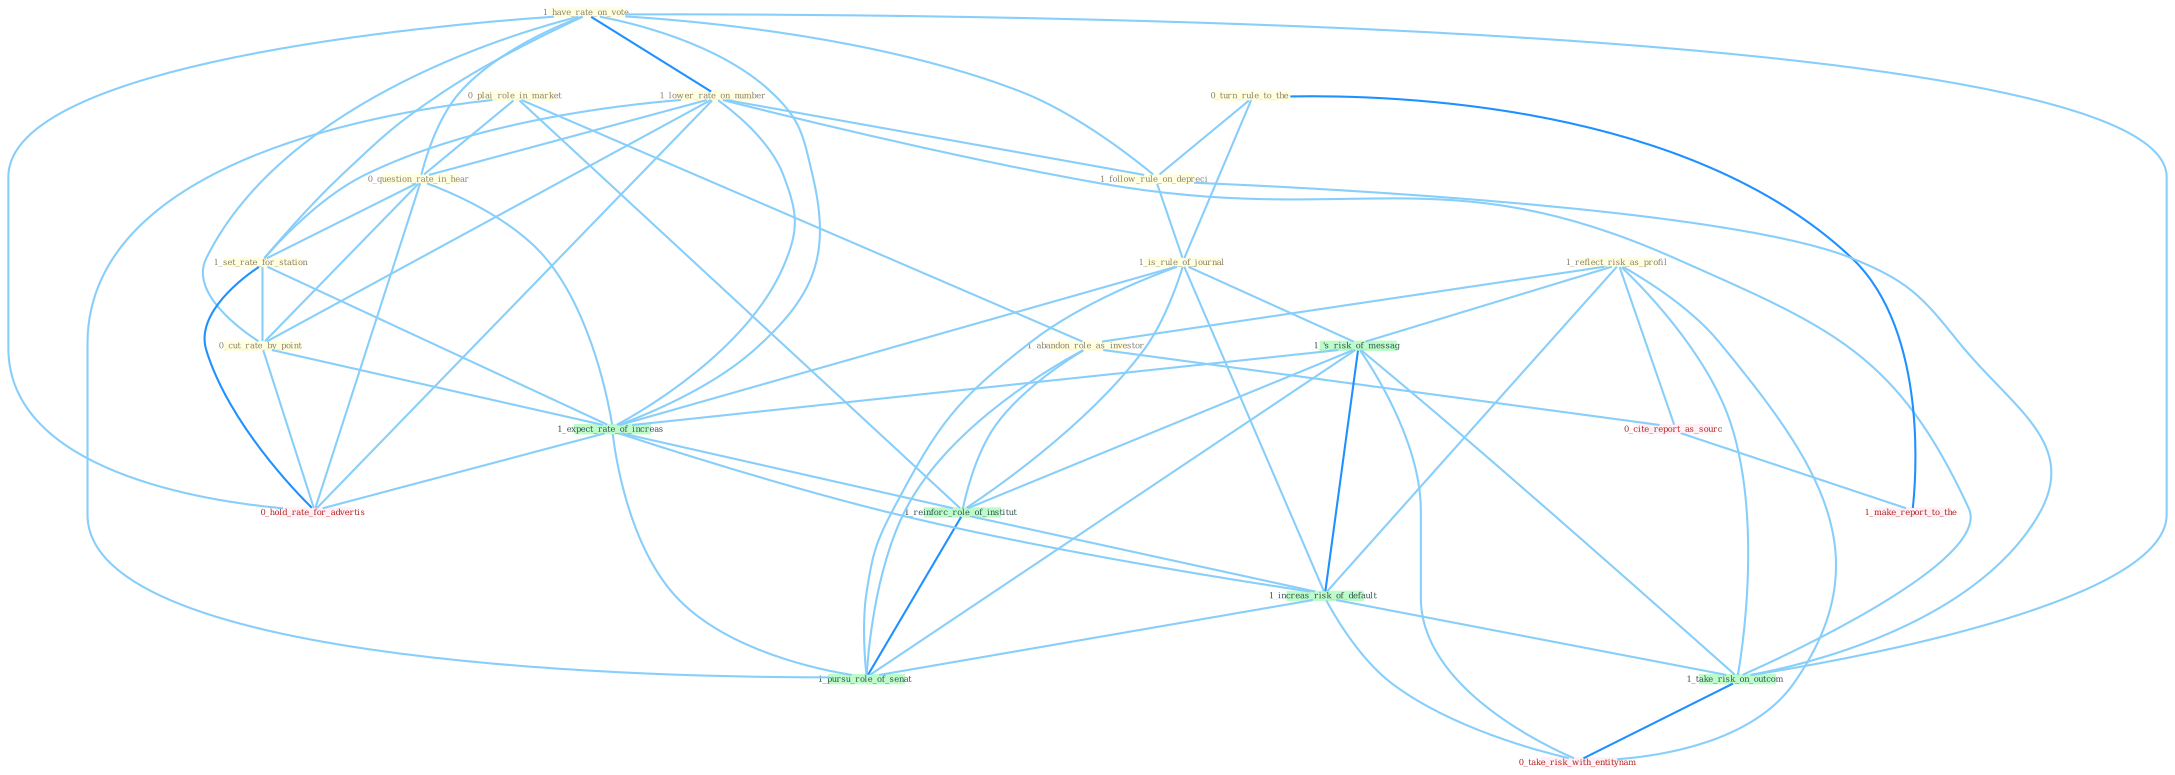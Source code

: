 Graph G{ 
    node
    [shape=polygon,style=filled,width=.5,height=.06,color="#BDFCC9",fixedsize=true,fontsize=4,
    fontcolor="#2f4f4f"];
    {node
    [color="#ffffe0", fontcolor="#8b7d6b"] "0_plai_role_in_market " "1_have_rate_on_vote " "1_reflect_risk_as_profil " "1_lower_rate_on_number " "0_question_rate_in_hear " "0_turn_rule_to_the " "1_set_rate_for_station " "1_follow_rule_on_depreci " "1_abandon_role_as_investor " "1_is_rule_of_journal " "0_cut_rate_by_point "}
{node [color="#fff0f5", fontcolor="#b22222"] "0_cite_report_as_sourc " "1_make_report_to_the " "0_take_risk_with_entitynam " "0_hold_rate_for_advertis "}
edge [color="#B0E2FF"];

	"0_plai_role_in_market " -- "0_question_rate_in_hear " [w="1", color="#87cefa" ];
	"0_plai_role_in_market " -- "1_abandon_role_as_investor " [w="1", color="#87cefa" ];
	"0_plai_role_in_market " -- "1_reinforc_role_of_institut " [w="1", color="#87cefa" ];
	"0_plai_role_in_market " -- "1_pursu_role_of_senat " [w="1", color="#87cefa" ];
	"1_have_rate_on_vote " -- "1_lower_rate_on_number " [w="2", color="#1e90ff" , len=0.8];
	"1_have_rate_on_vote " -- "0_question_rate_in_hear " [w="1", color="#87cefa" ];
	"1_have_rate_on_vote " -- "1_set_rate_for_station " [w="1", color="#87cefa" ];
	"1_have_rate_on_vote " -- "1_follow_rule_on_depreci " [w="1", color="#87cefa" ];
	"1_have_rate_on_vote " -- "0_cut_rate_by_point " [w="1", color="#87cefa" ];
	"1_have_rate_on_vote " -- "1_expect_rate_of_increas " [w="1", color="#87cefa" ];
	"1_have_rate_on_vote " -- "1_take_risk_on_outcom " [w="1", color="#87cefa" ];
	"1_have_rate_on_vote " -- "0_hold_rate_for_advertis " [w="1", color="#87cefa" ];
	"1_reflect_risk_as_profil " -- "1_abandon_role_as_investor " [w="1", color="#87cefa" ];
	"1_reflect_risk_as_profil " -- "1_'s_risk_of_messag " [w="1", color="#87cefa" ];
	"1_reflect_risk_as_profil " -- "1_increas_risk_of_default " [w="1", color="#87cefa" ];
	"1_reflect_risk_as_profil " -- "1_take_risk_on_outcom " [w="1", color="#87cefa" ];
	"1_reflect_risk_as_profil " -- "0_cite_report_as_sourc " [w="1", color="#87cefa" ];
	"1_reflect_risk_as_profil " -- "0_take_risk_with_entitynam " [w="1", color="#87cefa" ];
	"1_lower_rate_on_number " -- "0_question_rate_in_hear " [w="1", color="#87cefa" ];
	"1_lower_rate_on_number " -- "1_set_rate_for_station " [w="1", color="#87cefa" ];
	"1_lower_rate_on_number " -- "1_follow_rule_on_depreci " [w="1", color="#87cefa" ];
	"1_lower_rate_on_number " -- "0_cut_rate_by_point " [w="1", color="#87cefa" ];
	"1_lower_rate_on_number " -- "1_expect_rate_of_increas " [w="1", color="#87cefa" ];
	"1_lower_rate_on_number " -- "1_take_risk_on_outcom " [w="1", color="#87cefa" ];
	"1_lower_rate_on_number " -- "0_hold_rate_for_advertis " [w="1", color="#87cefa" ];
	"0_question_rate_in_hear " -- "1_set_rate_for_station " [w="1", color="#87cefa" ];
	"0_question_rate_in_hear " -- "0_cut_rate_by_point " [w="1", color="#87cefa" ];
	"0_question_rate_in_hear " -- "1_expect_rate_of_increas " [w="1", color="#87cefa" ];
	"0_question_rate_in_hear " -- "0_hold_rate_for_advertis " [w="1", color="#87cefa" ];
	"0_turn_rule_to_the " -- "1_follow_rule_on_depreci " [w="1", color="#87cefa" ];
	"0_turn_rule_to_the " -- "1_is_rule_of_journal " [w="1", color="#87cefa" ];
	"0_turn_rule_to_the " -- "1_make_report_to_the " [w="2", color="#1e90ff" , len=0.8];
	"1_set_rate_for_station " -- "0_cut_rate_by_point " [w="1", color="#87cefa" ];
	"1_set_rate_for_station " -- "1_expect_rate_of_increas " [w="1", color="#87cefa" ];
	"1_set_rate_for_station " -- "0_hold_rate_for_advertis " [w="2", color="#1e90ff" , len=0.8];
	"1_follow_rule_on_depreci " -- "1_is_rule_of_journal " [w="1", color="#87cefa" ];
	"1_follow_rule_on_depreci " -- "1_take_risk_on_outcom " [w="1", color="#87cefa" ];
	"1_abandon_role_as_investor " -- "1_reinforc_role_of_institut " [w="1", color="#87cefa" ];
	"1_abandon_role_as_investor " -- "0_cite_report_as_sourc " [w="1", color="#87cefa" ];
	"1_abandon_role_as_investor " -- "1_pursu_role_of_senat " [w="1", color="#87cefa" ];
	"1_is_rule_of_journal " -- "1_'s_risk_of_messag " [w="1", color="#87cefa" ];
	"1_is_rule_of_journal " -- "1_expect_rate_of_increas " [w="1", color="#87cefa" ];
	"1_is_rule_of_journal " -- "1_reinforc_role_of_institut " [w="1", color="#87cefa" ];
	"1_is_rule_of_journal " -- "1_increas_risk_of_default " [w="1", color="#87cefa" ];
	"1_is_rule_of_journal " -- "1_pursu_role_of_senat " [w="1", color="#87cefa" ];
	"0_cut_rate_by_point " -- "1_expect_rate_of_increas " [w="1", color="#87cefa" ];
	"0_cut_rate_by_point " -- "0_hold_rate_for_advertis " [w="1", color="#87cefa" ];
	"1_'s_risk_of_messag " -- "1_expect_rate_of_increas " [w="1", color="#87cefa" ];
	"1_'s_risk_of_messag " -- "1_reinforc_role_of_institut " [w="1", color="#87cefa" ];
	"1_'s_risk_of_messag " -- "1_increas_risk_of_default " [w="2", color="#1e90ff" , len=0.8];
	"1_'s_risk_of_messag " -- "1_take_risk_on_outcom " [w="1", color="#87cefa" ];
	"1_'s_risk_of_messag " -- "1_pursu_role_of_senat " [w="1", color="#87cefa" ];
	"1_'s_risk_of_messag " -- "0_take_risk_with_entitynam " [w="1", color="#87cefa" ];
	"1_expect_rate_of_increas " -- "1_reinforc_role_of_institut " [w="1", color="#87cefa" ];
	"1_expect_rate_of_increas " -- "1_increas_risk_of_default " [w="1", color="#87cefa" ];
	"1_expect_rate_of_increas " -- "1_pursu_role_of_senat " [w="1", color="#87cefa" ];
	"1_expect_rate_of_increas " -- "0_hold_rate_for_advertis " [w="1", color="#87cefa" ];
	"1_reinforc_role_of_institut " -- "1_increas_risk_of_default " [w="1", color="#87cefa" ];
	"1_reinforc_role_of_institut " -- "1_pursu_role_of_senat " [w="2", color="#1e90ff" , len=0.8];
	"1_increas_risk_of_default " -- "1_take_risk_on_outcom " [w="1", color="#87cefa" ];
	"1_increas_risk_of_default " -- "1_pursu_role_of_senat " [w="1", color="#87cefa" ];
	"1_increas_risk_of_default " -- "0_take_risk_with_entitynam " [w="1", color="#87cefa" ];
	"1_take_risk_on_outcom " -- "0_take_risk_with_entitynam " [w="2", color="#1e90ff" , len=0.8];
	"0_cite_report_as_sourc " -- "1_make_report_to_the " [w="1", color="#87cefa" ];
}